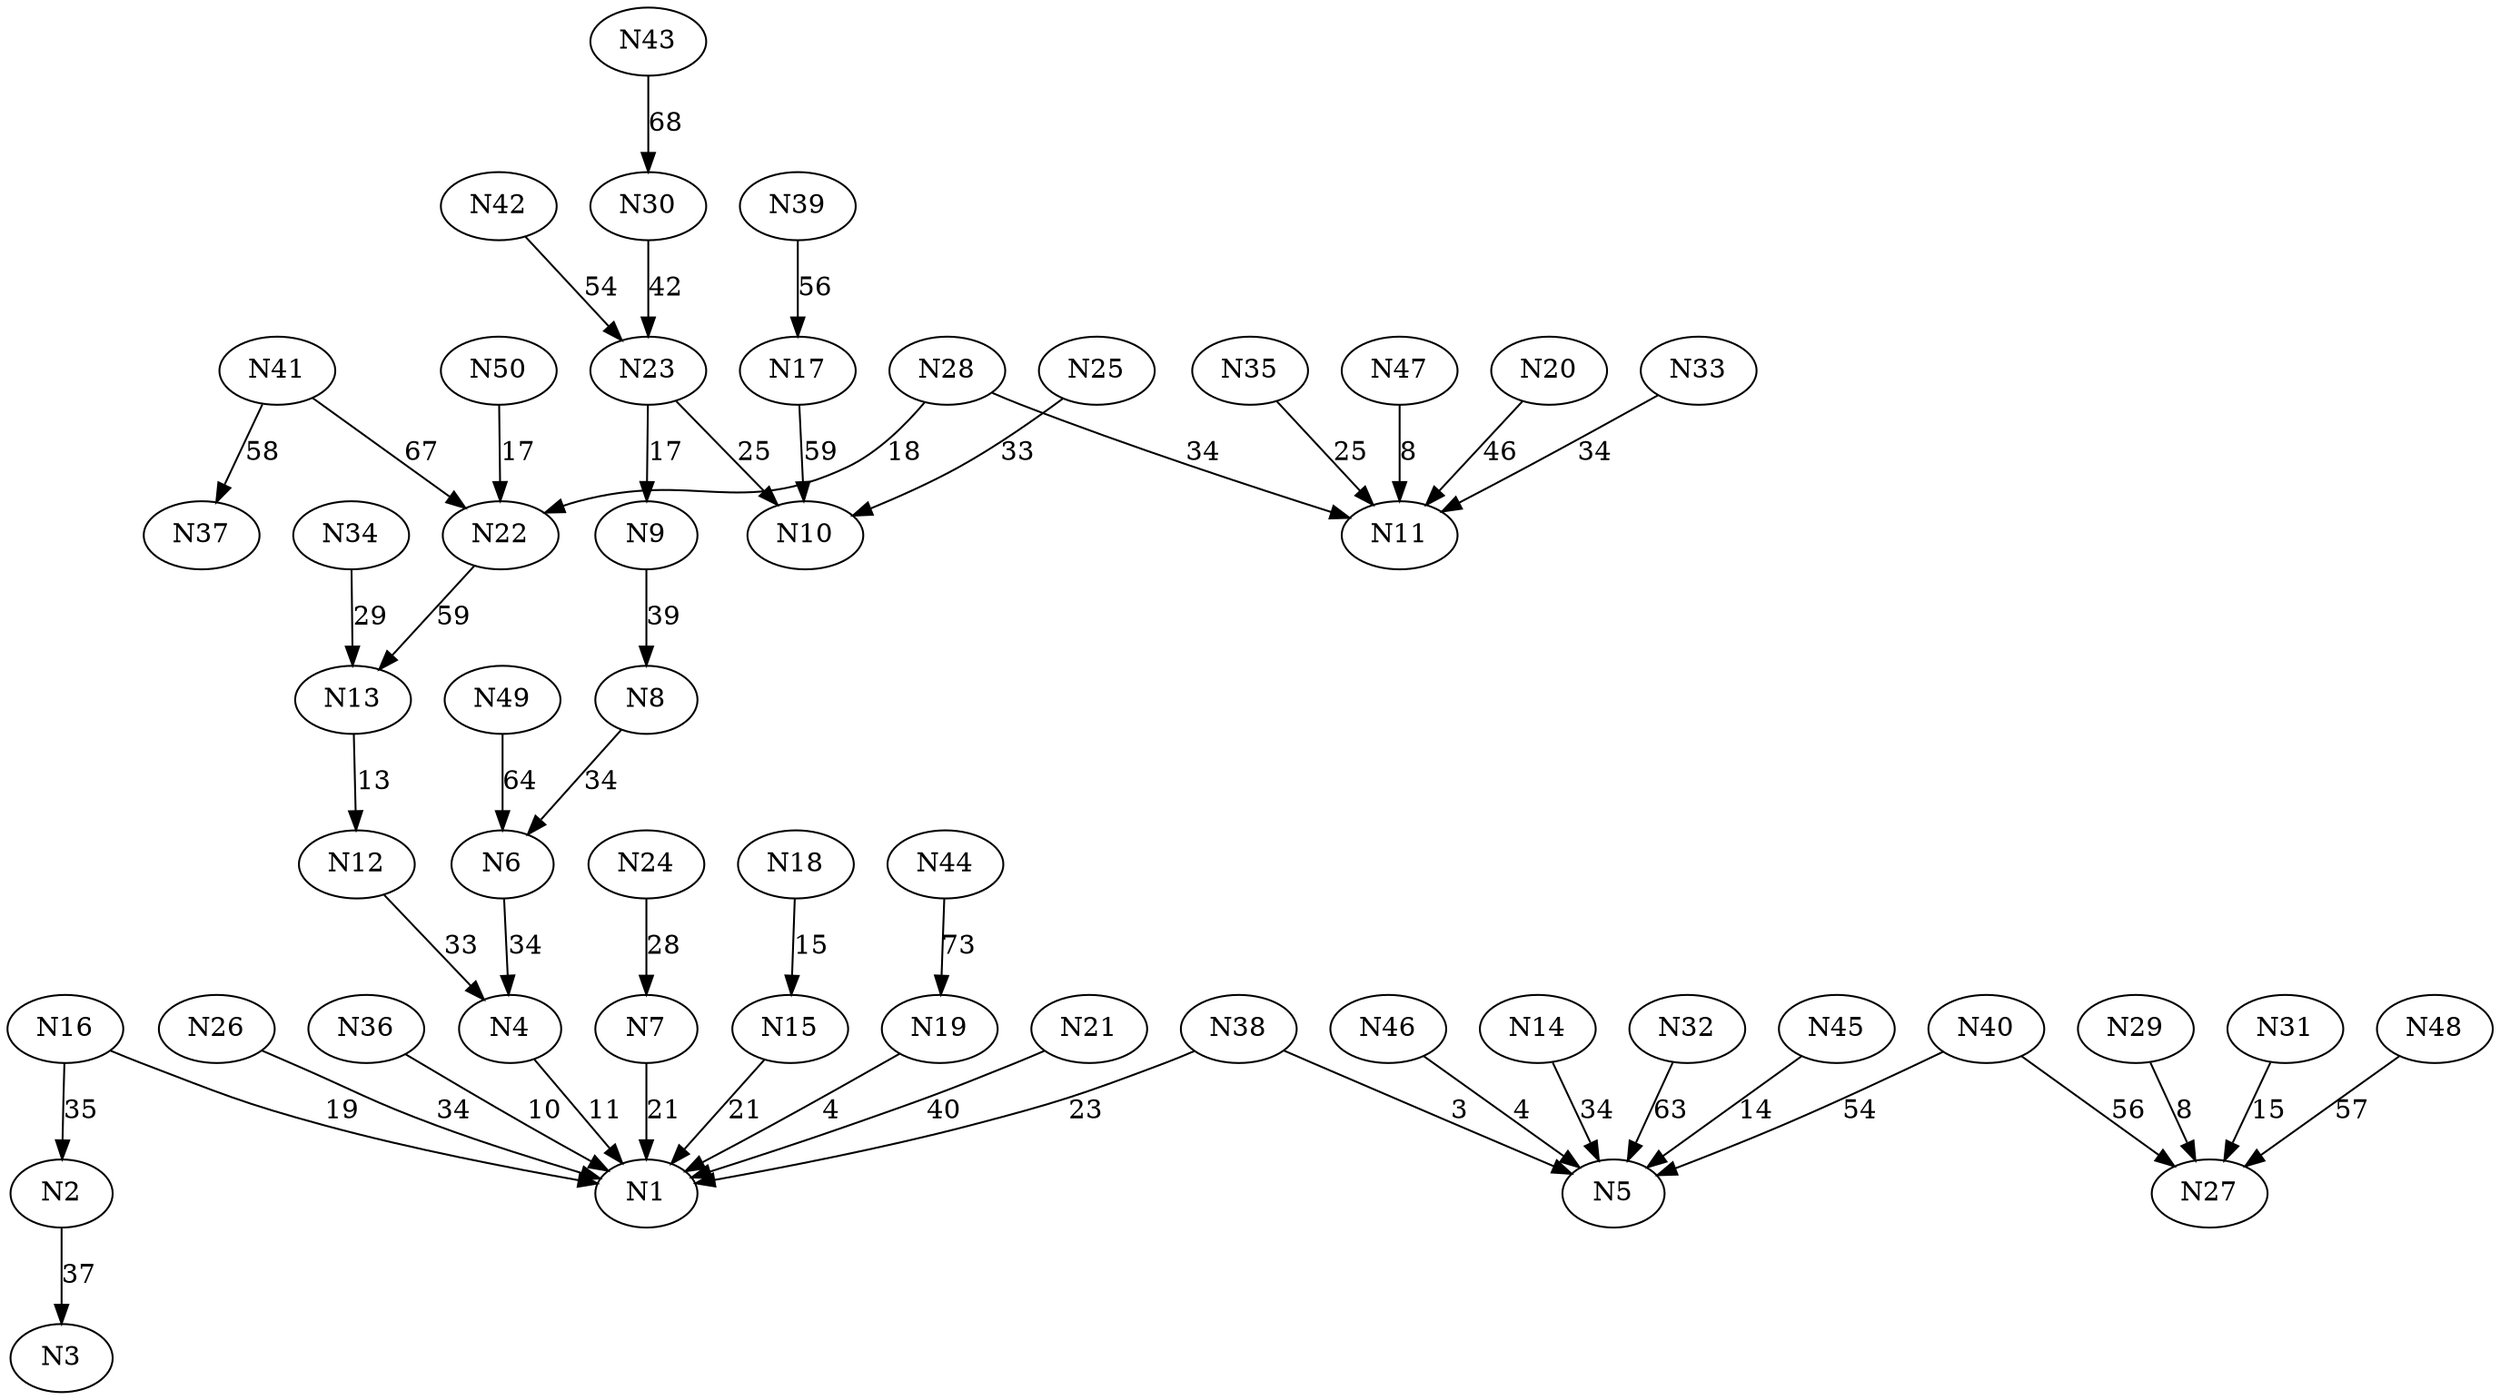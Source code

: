 digraph Grafo {
    1[label="N1"];
    2[label="N2"];
    3[label="N3"];
    4[label="N4"];
    5[label="N5"];
    6[label="N6"];
    7[label="N7"];
    8[label="N8"];
    9[label="N9"];
    10[label="N10"];
    11[label="N11"];
    12[label="N12"];
    13[label="N13"];
    14[label="N14"];
    15[label="N15"];
    16[label="N16"];
    17[label="N17"];
    18[label="N18"];
    19[label="N19"];
    20[label="N20"];
    21[label="N21"];
    22[label="N22"];
    23[label="N23"];
    24[label="N24"];
    25[label="N25"];
    26[label="N26"];
    27[label="N27"];
    28[label="N28"];
    29[label="N29"];
    30[label="N30"];
    31[label="N31"];
    32[label="N32"];
    33[label="N33"];
    34[label="N34"];
    35[label="N35"];
    36[label="N36"];
    37[label="N37"];
    38[label="N38"];
    39[label="N39"];
    40[label="N40"];
    41[label="N41"];
    42[label="N42"];
    43[label="N43"];
    44[label="N44"];
    45[label="N45"];
    46[label="N46"];
    47[label="N47"];
    48[label="N48"];
    49[label="N49"];
    50[label="N50"];
    19 -> 1[label="4"];
    36 -> 1[label="10"];
    4 -> 1[label="11"];
    16 -> 1[label="19"];
    7 -> 1[label="21"];
    15 -> 1[label="21"];
    18 -> 15[label="15"];
    38 -> 1[label="23"];
    38 -> 5[label="3"];
    46 -> 5[label="4"];
    45 -> 5[label="14"];
    24 -> 7[label="28"];
    12 -> 4[label="33"];
    13 -> 12[label="13"];
    34 -> 13[label="29"];
    6 -> 4[label="34"];
    8 -> 6[label="34"];
    14 -> 5[label="34"];
    26 -> 1[label="34"];
    16 -> 2[label="35"];
    2 -> 3[label="37"];
    9 -> 8[label="39"];
    23 -> 9[label="17"];
    23 -> 10[label="25"];
    25 -> 10[label="33"];
    21 -> 1[label="40"];
    30 -> 23[label="42"];
    40 -> 5[label="54"];
    42 -> 23[label="54"];
    40 -> 27[label="56"];
    29 -> 27[label="8"];
    31 -> 27[label="15"];
    48 -> 27[label="57"];
    17 -> 10[label="59"];
    39 -> 17[label="56"];
    22 -> 13[label="59"];
    50 -> 22[label="17"];
    28 -> 22[label="18"];
    28 -> 11[label="34"];
    47 -> 11[label="8"];
    35 -> 11[label="25"];
    33 -> 11[label="34"];
    20 -> 11[label="46"];
    32 -> 5[label="63"];
    49 -> 6[label="64"];
    41 -> 22[label="67"];
    41 -> 37[label="58"];
    43 -> 30[label="68"];
    44 -> 19[label="73"];
}
